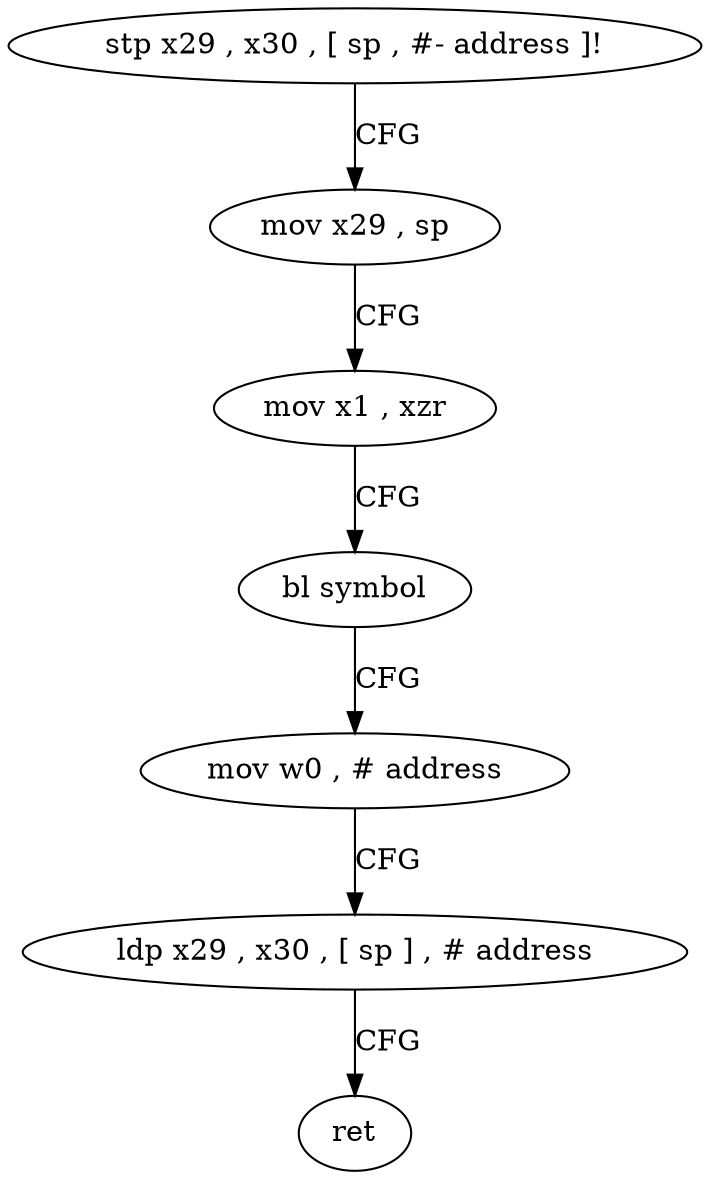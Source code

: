 digraph "func" {
"4247564" [label = "stp x29 , x30 , [ sp , #- address ]!" ]
"4247568" [label = "mov x29 , sp" ]
"4247572" [label = "mov x1 , xzr" ]
"4247576" [label = "bl symbol" ]
"4247580" [label = "mov w0 , # address" ]
"4247584" [label = "ldp x29 , x30 , [ sp ] , # address" ]
"4247588" [label = "ret" ]
"4247564" -> "4247568" [ label = "CFG" ]
"4247568" -> "4247572" [ label = "CFG" ]
"4247572" -> "4247576" [ label = "CFG" ]
"4247576" -> "4247580" [ label = "CFG" ]
"4247580" -> "4247584" [ label = "CFG" ]
"4247584" -> "4247588" [ label = "CFG" ]
}
